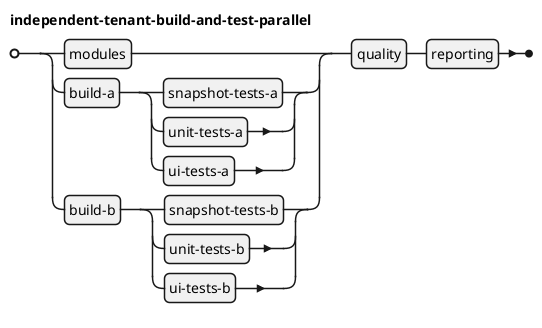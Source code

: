 @startebnf

independent-tenant-build-and-test-parallel = (modules |
    ((build-a, (snapshot-tests-a | unit-tests-a | ui-tests-a))) |
    (build-b, (snapshot-tests-b | unit-tests-b | ui-tests-b)))
    , quality, reporting;

@endebnf
